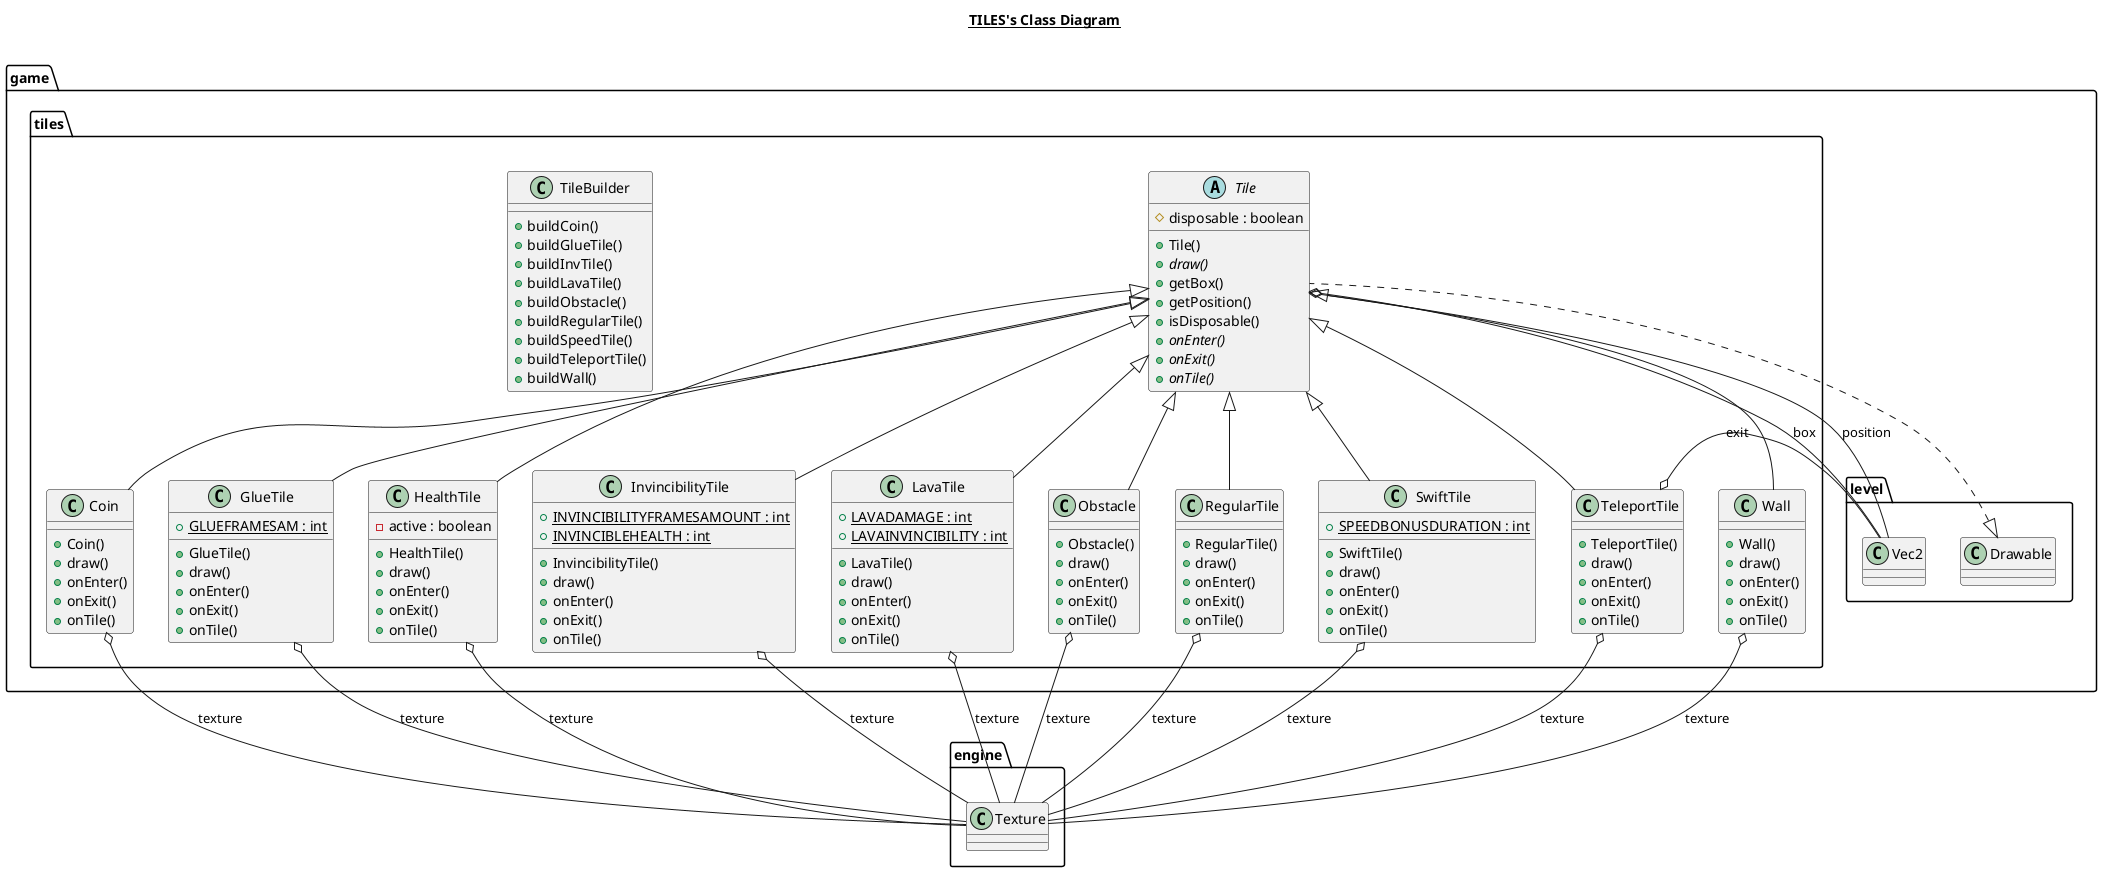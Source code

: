@startuml

title __TILES's Class Diagram__\n

  namespace game.tiles {
    class game.tiles.Coin {
        + Coin()
        + draw()
        + onEnter()
        + onExit()
        + onTile()
    }
  }
  

  namespace game.tiles {
    class game.tiles.GlueTile {
        {static} + GLUEFRAMESAM : int
        + GlueTile()
        + draw()
        + onEnter()
        + onExit()
        + onTile()
    }
  }
  

  namespace game.tiles {
    class game.tiles.HealthTile {
        - active : boolean
        + HealthTile()
        + draw()
        + onEnter()
        + onExit()
        + onTile()
    }
  }
  

  namespace game.tiles {
    class game.tiles.InvincibilityTile {
        {static} + INVINCIBILITYFRAMESAMOUNT : int
        {static} + INVINCIBLEHEALTH : int
        + InvincibilityTile()
        + draw()
        + onEnter()
        + onExit()
        + onTile()
    }
  }
  

  namespace game.tiles {
    class game.tiles.LavaTile {
        {static} + LAVADAMAGE : int
        {static} + LAVAINVINCIBILITY : int
        + LavaTile()
        + draw()
        + onEnter()
        + onExit()
        + onTile()
    }
  }
  

  namespace game.tiles {
    class game.tiles.Obstacle {
        + Obstacle()
        + draw()
        + onEnter()
        + onExit()
        + onTile()
    }
  }
  

  namespace game.tiles {
    class game.tiles.RegularTile {
        + RegularTile()
        + draw()
        + onEnter()
        + onExit()
        + onTile()
    }
  }
  

  namespace game.tiles {
    class game.tiles.SwiftTile {
        {static} + SPEEDBONUSDURATION : int
        + SwiftTile()
        + draw()
        + onEnter()
        + onExit()
        + onTile()
    }
  }
  

  namespace game.tiles {
    class game.tiles.TeleportTile {
        + TeleportTile()
        + draw()
        + onEnter()
        + onExit()
        + onTile()
    }
  }
  

  namespace game.tiles {
    abstract class game.tiles.Tile {
        # disposable : boolean
        + Tile()
        {abstract} + draw()
        + getBox()
        + getPosition()
        + isDisposable()
        {abstract} + onEnter()
        {abstract} + onExit()
        {abstract} + onTile()
    }
  }
  

  namespace game.tiles {
    class game.tiles.TileBuilder {
        + buildCoin()
        + buildGlueTile()
        + buildInvTile()
        + buildLavaTile()
        + buildObstacle()
        + buildRegularTile()
        + buildSpeedTile()
        + buildTeleportTile()
        + buildWall()
    }
  }
  

  namespace game.tiles {
    class game.tiles.Wall {
        + Wall()
        + draw()
        + onEnter()
        + onExit()
        + onTile()
    }
  }
  

  game.tiles.Coin -up-|> game.tiles.Tile
  game.tiles.Coin o-- engine.Texture : texture
  game.tiles.GlueTile -up-|> game.tiles.Tile
  game.tiles.GlueTile o-- engine.Texture : texture
  game.tiles.HealthTile -up-|> game.tiles.Tile
  game.tiles.HealthTile o-- engine.Texture : texture
  game.tiles.InvincibilityTile -up-|> game.tiles.Tile
  game.tiles.InvincibilityTile o-- engine.Texture : texture
  game.tiles.LavaTile -up-|> game.tiles.Tile
  game.tiles.LavaTile o-- engine.Texture : texture
  game.tiles.Obstacle -up-|> game.tiles.Tile
  game.tiles.Obstacle o-- engine.Texture : texture
  game.tiles.RegularTile -up-|> game.tiles.Tile
  game.tiles.RegularTile o-- engine.Texture : texture
  game.tiles.SwiftTile -up-|> game.tiles.Tile
  game.tiles.SwiftTile o-- engine.Texture : texture
  game.tiles.TeleportTile -up-|> game.tiles.Tile
  game.tiles.TeleportTile o-- game.level.Vec2 : exit
  game.tiles.TeleportTile o-- engine.Texture : texture
  game.tiles.Tile .up.|> game.level.Drawable
  game.tiles.Tile o-- game.level.Vec2 : box
  game.tiles.Tile o-- game.level.Vec2 : position
  game.tiles.Wall -up-|> game.tiles.Tile
  game.tiles.Wall o-- engine.Texture : texture


@enduml
